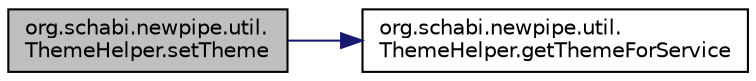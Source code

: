 digraph "org.schabi.newpipe.util.ThemeHelper.setTheme"
{
 // LATEX_PDF_SIZE
  edge [fontname="Helvetica",fontsize="10",labelfontname="Helvetica",labelfontsize="10"];
  node [fontname="Helvetica",fontsize="10",shape=record];
  rankdir="LR";
  Node12 [label="org.schabi.newpipe.util.\lThemeHelper.setTheme",height=0.2,width=0.4,color="black", fillcolor="grey75", style="filled", fontcolor="black",tooltip=" "];
  Node12 -> Node13 [color="midnightblue",fontsize="10",style="solid",fontname="Helvetica"];
  Node13 [label="org.schabi.newpipe.util.\lThemeHelper.getThemeForService",height=0.2,width=0.4,color="black", fillcolor="white", style="filled",URL="$classorg_1_1schabi_1_1newpipe_1_1util_1_1_theme_helper.html#a5fda089a0b58523e27f061060afd17c0",tooltip=" "];
}
